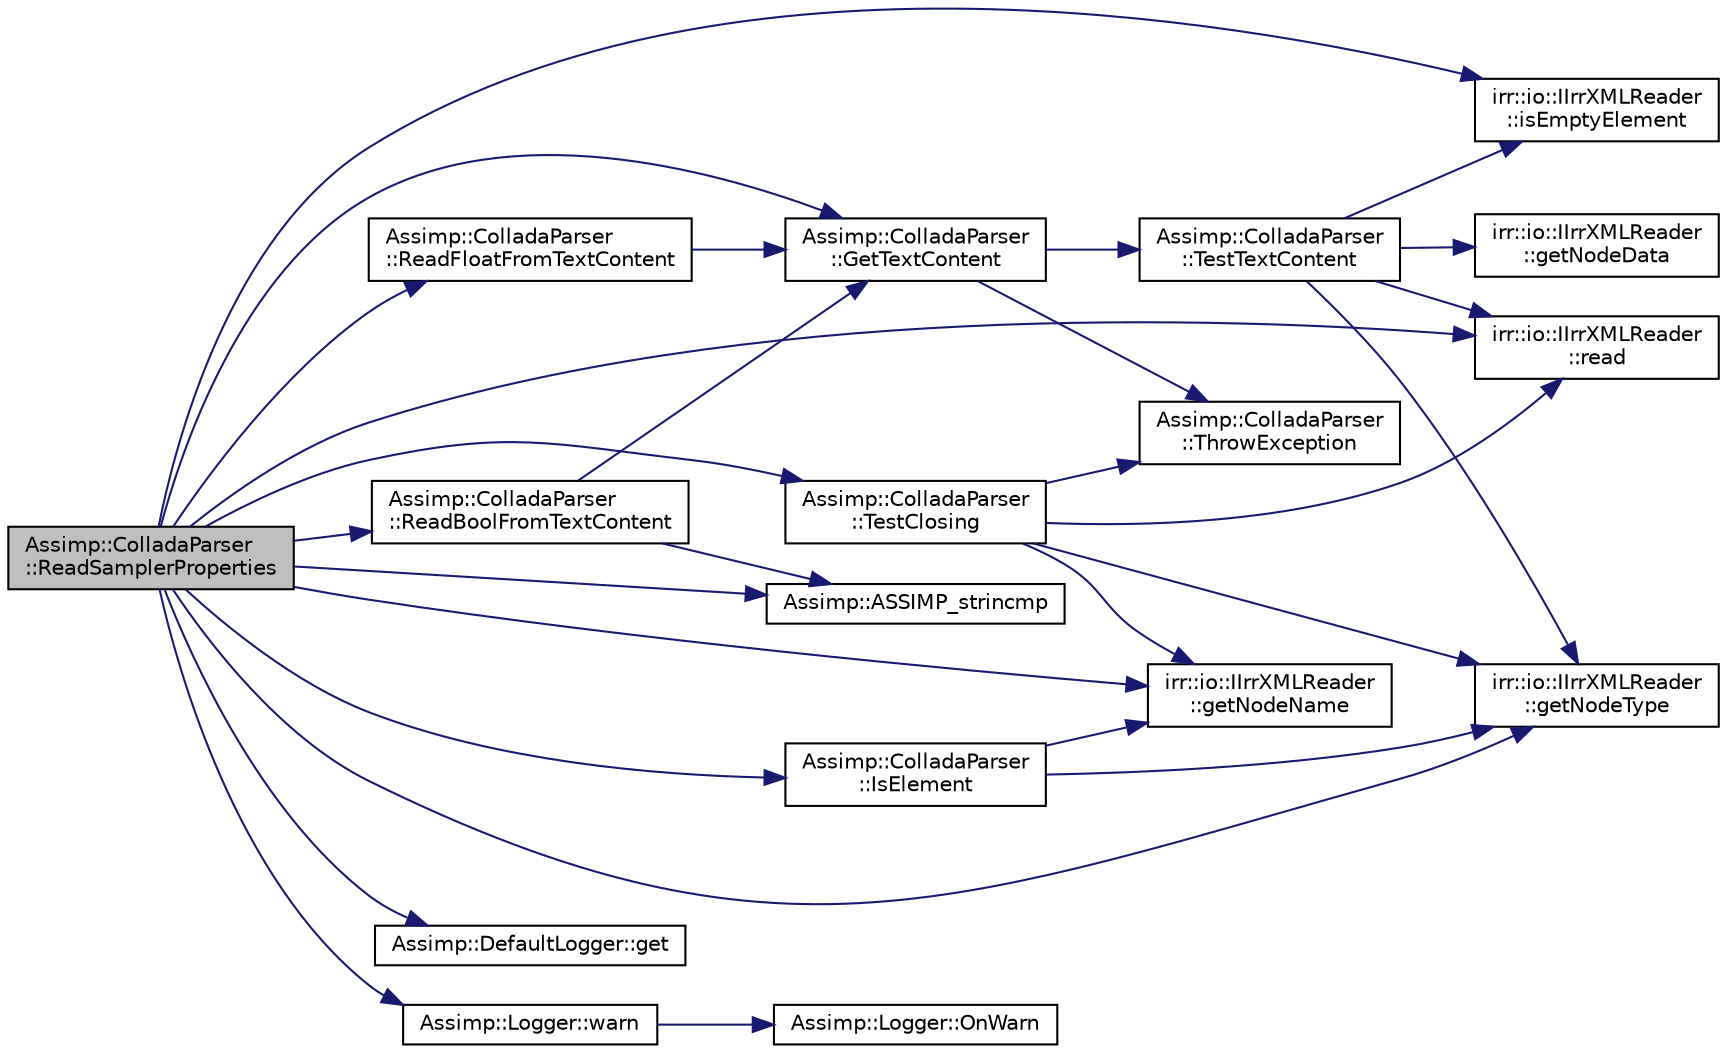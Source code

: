 digraph "Assimp::ColladaParser::ReadSamplerProperties"
{
  edge [fontname="Helvetica",fontsize="10",labelfontname="Helvetica",labelfontsize="10"];
  node [fontname="Helvetica",fontsize="10",shape=record];
  rankdir="LR";
  Node1 [label="Assimp::ColladaParser\l::ReadSamplerProperties",height=0.2,width=0.4,color="black", fillcolor="grey75", style="filled", fontcolor="black"];
  Node1 -> Node2 [color="midnightblue",fontsize="10",style="solid",fontname="Helvetica"];
  Node2 [label="irr::io::IIrrXMLReader\l::isEmptyElement",height=0.2,width=0.4,color="black", fillcolor="white", style="filled",URL="$classirr_1_1io_1_1_i_irr_x_m_l_reader.html#a3c85b144e0376c9ff90bce1bbbc338a9",tooltip="Returns if an element is an empty element, like <foo> "];
  Node1 -> Node3 [color="midnightblue",fontsize="10",style="solid",fontname="Helvetica"];
  Node3 [label="irr::io::IIrrXMLReader\l::read",height=0.2,width=0.4,color="black", fillcolor="white", style="filled",URL="$classirr_1_1io_1_1_i_irr_x_m_l_reader.html#a157f458f7dabeeff173f72a0fb443a8e",tooltip="Reads forward to the next xml node. "];
  Node1 -> Node4 [color="midnightblue",fontsize="10",style="solid",fontname="Helvetica"];
  Node4 [label="irr::io::IIrrXMLReader\l::getNodeType",height=0.2,width=0.4,color="black", fillcolor="white", style="filled",URL="$classirr_1_1io_1_1_i_irr_x_m_l_reader.html#a3482e8e6bdc15965fc6a0bcef6e9a8e0",tooltip="Returns the type of the current XML node. "];
  Node1 -> Node5 [color="midnightblue",fontsize="10",style="solid",fontname="Helvetica"];
  Node5 [label="Assimp::ColladaParser\l::IsElement",height=0.2,width=0.4,color="black", fillcolor="white", style="filled",URL="$class_assimp_1_1_collada_parser.html#ab88eb3deb2c29556cb306bc64ade7f2a"];
  Node5 -> Node4 [color="midnightblue",fontsize="10",style="solid",fontname="Helvetica"];
  Node5 -> Node6 [color="midnightblue",fontsize="10",style="solid",fontname="Helvetica"];
  Node6 [label="irr::io::IIrrXMLReader\l::getNodeName",height=0.2,width=0.4,color="black", fillcolor="white", style="filled",URL="$classirr_1_1io_1_1_i_irr_x_m_l_reader.html#a7d745b130c895d0f910f191d04e20e87",tooltip="Returns the name of the current node. "];
  Node1 -> Node7 [color="midnightblue",fontsize="10",style="solid",fontname="Helvetica"];
  Node7 [label="Assimp::ColladaParser\l::ReadBoolFromTextContent",height=0.2,width=0.4,color="black", fillcolor="white", style="filled",URL="$class_assimp_1_1_collada_parser.html#aede8359c88f3aa1890ae9966b0362097"];
  Node7 -> Node8 [color="midnightblue",fontsize="10",style="solid",fontname="Helvetica"];
  Node8 [label="Assimp::ColladaParser\l::GetTextContent",height=0.2,width=0.4,color="black", fillcolor="white", style="filled",URL="$class_assimp_1_1_collada_parser.html#a7d95361d1faa2db22bbb60956e97d78e"];
  Node8 -> Node9 [color="midnightblue",fontsize="10",style="solid",fontname="Helvetica"];
  Node9 [label="Assimp::ColladaParser\l::TestTextContent",height=0.2,width=0.4,color="black", fillcolor="white", style="filled",URL="$class_assimp_1_1_collada_parser.html#ae17c01f640367946ea94b7288ea3bfe6"];
  Node9 -> Node4 [color="midnightblue",fontsize="10",style="solid",fontname="Helvetica"];
  Node9 -> Node2 [color="midnightblue",fontsize="10",style="solid",fontname="Helvetica"];
  Node9 -> Node3 [color="midnightblue",fontsize="10",style="solid",fontname="Helvetica"];
  Node9 -> Node10 [color="midnightblue",fontsize="10",style="solid",fontname="Helvetica"];
  Node10 [label="irr::io::IIrrXMLReader\l::getNodeData",height=0.2,width=0.4,color="black", fillcolor="white", style="filled",URL="$classirr_1_1io_1_1_i_irr_x_m_l_reader.html#aecbe0698e8f9acf88e27dd53da984210",tooltip="Returns data of the current node. "];
  Node8 -> Node11 [color="midnightblue",fontsize="10",style="solid",fontname="Helvetica"];
  Node11 [label="Assimp::ColladaParser\l::ThrowException",height=0.2,width=0.4,color="black", fillcolor="white", style="filled",URL="$class_assimp_1_1_collada_parser.html#a5bee81038d013b75b112a76bf5f7b587"];
  Node7 -> Node12 [color="midnightblue",fontsize="10",style="solid",fontname="Helvetica"];
  Node12 [label="Assimp::ASSIMP_strincmp",height=0.2,width=0.4,color="black", fillcolor="white", style="filled",URL="$namespace_assimp.html#a5718d462fef0070afea1d4ac4e65d4d8",tooltip="Helper function to do platform independent string comparison. "];
  Node1 -> Node13 [color="midnightblue",fontsize="10",style="solid",fontname="Helvetica"];
  Node13 [label="Assimp::ColladaParser\l::TestClosing",height=0.2,width=0.4,color="black", fillcolor="white", style="filled",URL="$class_assimp_1_1_collada_parser.html#a33ca34a65b5ce2a0cf3d12e546d599b2"];
  Node13 -> Node4 [color="midnightblue",fontsize="10",style="solid",fontname="Helvetica"];
  Node13 -> Node6 [color="midnightblue",fontsize="10",style="solid",fontname="Helvetica"];
  Node13 -> Node3 [color="midnightblue",fontsize="10",style="solid",fontname="Helvetica"];
  Node13 -> Node11 [color="midnightblue",fontsize="10",style="solid",fontname="Helvetica"];
  Node1 -> Node14 [color="midnightblue",fontsize="10",style="solid",fontname="Helvetica"];
  Node14 [label="Assimp::ColladaParser\l::ReadFloatFromTextContent",height=0.2,width=0.4,color="black", fillcolor="white", style="filled",URL="$class_assimp_1_1_collada_parser.html#a60698958b7bed62c3692fa2a6d3648e4"];
  Node14 -> Node8 [color="midnightblue",fontsize="10",style="solid",fontname="Helvetica"];
  Node1 -> Node8 [color="midnightblue",fontsize="10",style="solid",fontname="Helvetica"];
  Node1 -> Node12 [color="midnightblue",fontsize="10",style="solid",fontname="Helvetica"];
  Node1 -> Node15 [color="midnightblue",fontsize="10",style="solid",fontname="Helvetica"];
  Node15 [label="Assimp::DefaultLogger::get",height=0.2,width=0.4,color="black", fillcolor="white", style="filled",URL="$class_assimp_1_1_default_logger.html#a093cac26b06553ac774f84769cb0d691",tooltip="Getter for singleton instance. "];
  Node1 -> Node16 [color="midnightblue",fontsize="10",style="solid",fontname="Helvetica"];
  Node16 [label="Assimp::Logger::warn",height=0.2,width=0.4,color="black", fillcolor="white", style="filled",URL="$class_assimp_1_1_logger.html#a32bc5ee4b23df13551b83b925907f1b1",tooltip="Writes a warning message. "];
  Node16 -> Node17 [color="midnightblue",fontsize="10",style="solid",fontname="Helvetica"];
  Node17 [label="Assimp::Logger::OnWarn",height=0.2,width=0.4,color="black", fillcolor="white", style="filled",URL="$class_assimp_1_1_logger.html#ab8066978dd37992f711d75d49cf4607b",tooltip="Called as a request to write a specific warn message. "];
  Node1 -> Node6 [color="midnightblue",fontsize="10",style="solid",fontname="Helvetica"];
}
